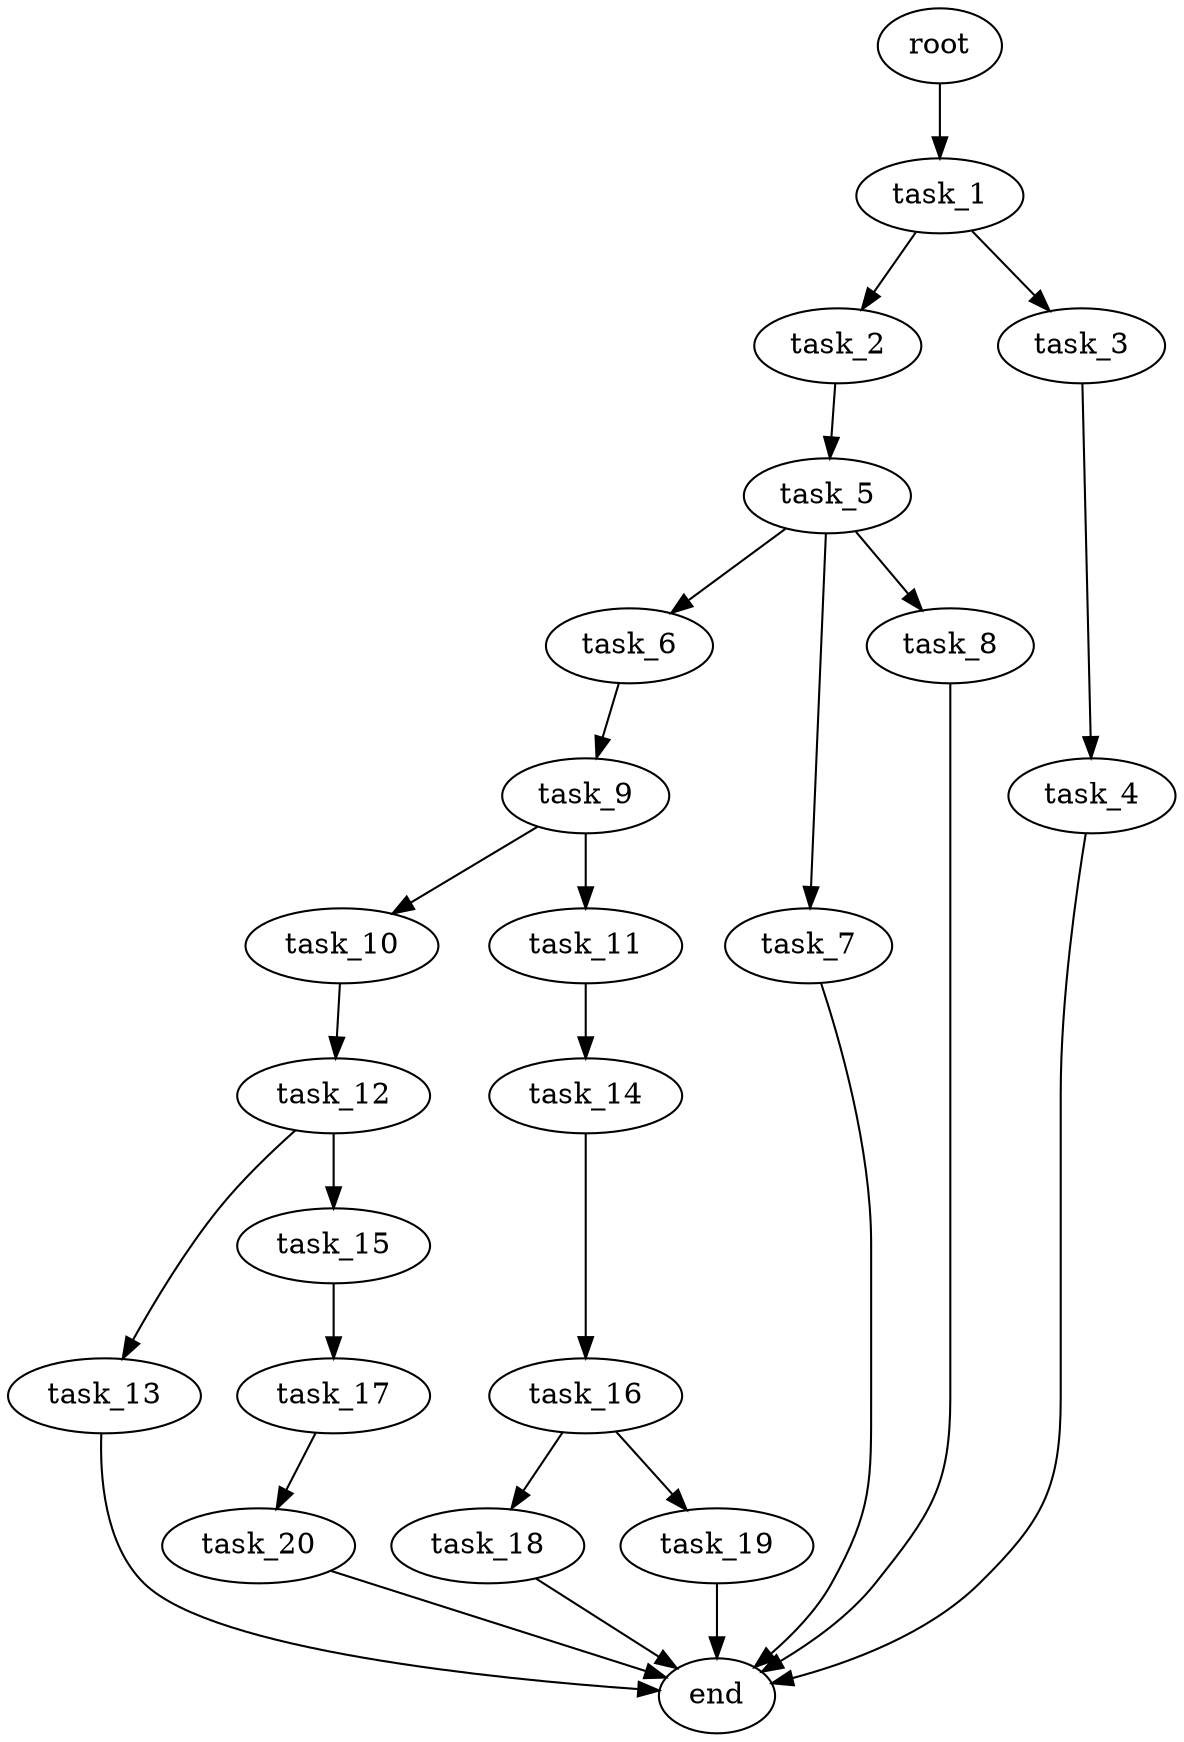 digraph G {
  root [size="0.000000e+00"];
  task_1 [size="3.012211e+09"];
  task_2 [size="4.784467e+08"];
  task_3 [size="4.198836e+09"];
  task_4 [size="7.939197e+09"];
  task_5 [size="4.571679e+09"];
  task_6 [size="1.109468e+09"];
  task_7 [size="9.051564e+09"];
  task_8 [size="5.967794e+09"];
  task_9 [size="1.653371e+08"];
  task_10 [size="5.154242e+09"];
  task_11 [size="2.420139e+09"];
  task_12 [size="1.436625e+09"];
  task_13 [size="4.292960e+09"];
  task_14 [size="6.148481e+09"];
  task_15 [size="2.406402e+09"];
  task_16 [size="4.166259e+09"];
  task_17 [size="6.644049e+09"];
  task_18 [size="8.570539e+08"];
  task_19 [size="9.746570e+09"];
  task_20 [size="6.777255e+08"];
  end [size="0.000000e+00"];

  root -> task_1 [size="1.000000e-12"];
  task_1 -> task_2 [size="4.784467e+07"];
  task_1 -> task_3 [size="4.198836e+08"];
  task_2 -> task_5 [size="4.571679e+08"];
  task_3 -> task_4 [size="7.939197e+08"];
  task_4 -> end [size="1.000000e-12"];
  task_5 -> task_6 [size="1.109468e+08"];
  task_5 -> task_7 [size="9.051564e+08"];
  task_5 -> task_8 [size="5.967794e+08"];
  task_6 -> task_9 [size="1.653371e+07"];
  task_7 -> end [size="1.000000e-12"];
  task_8 -> end [size="1.000000e-12"];
  task_9 -> task_10 [size="5.154242e+08"];
  task_9 -> task_11 [size="2.420139e+08"];
  task_10 -> task_12 [size="1.436625e+08"];
  task_11 -> task_14 [size="6.148481e+08"];
  task_12 -> task_13 [size="4.292960e+08"];
  task_12 -> task_15 [size="2.406402e+08"];
  task_13 -> end [size="1.000000e-12"];
  task_14 -> task_16 [size="4.166259e+08"];
  task_15 -> task_17 [size="6.644049e+08"];
  task_16 -> task_18 [size="8.570539e+07"];
  task_16 -> task_19 [size="9.746570e+08"];
  task_17 -> task_20 [size="6.777255e+07"];
  task_18 -> end [size="1.000000e-12"];
  task_19 -> end [size="1.000000e-12"];
  task_20 -> end [size="1.000000e-12"];
}
